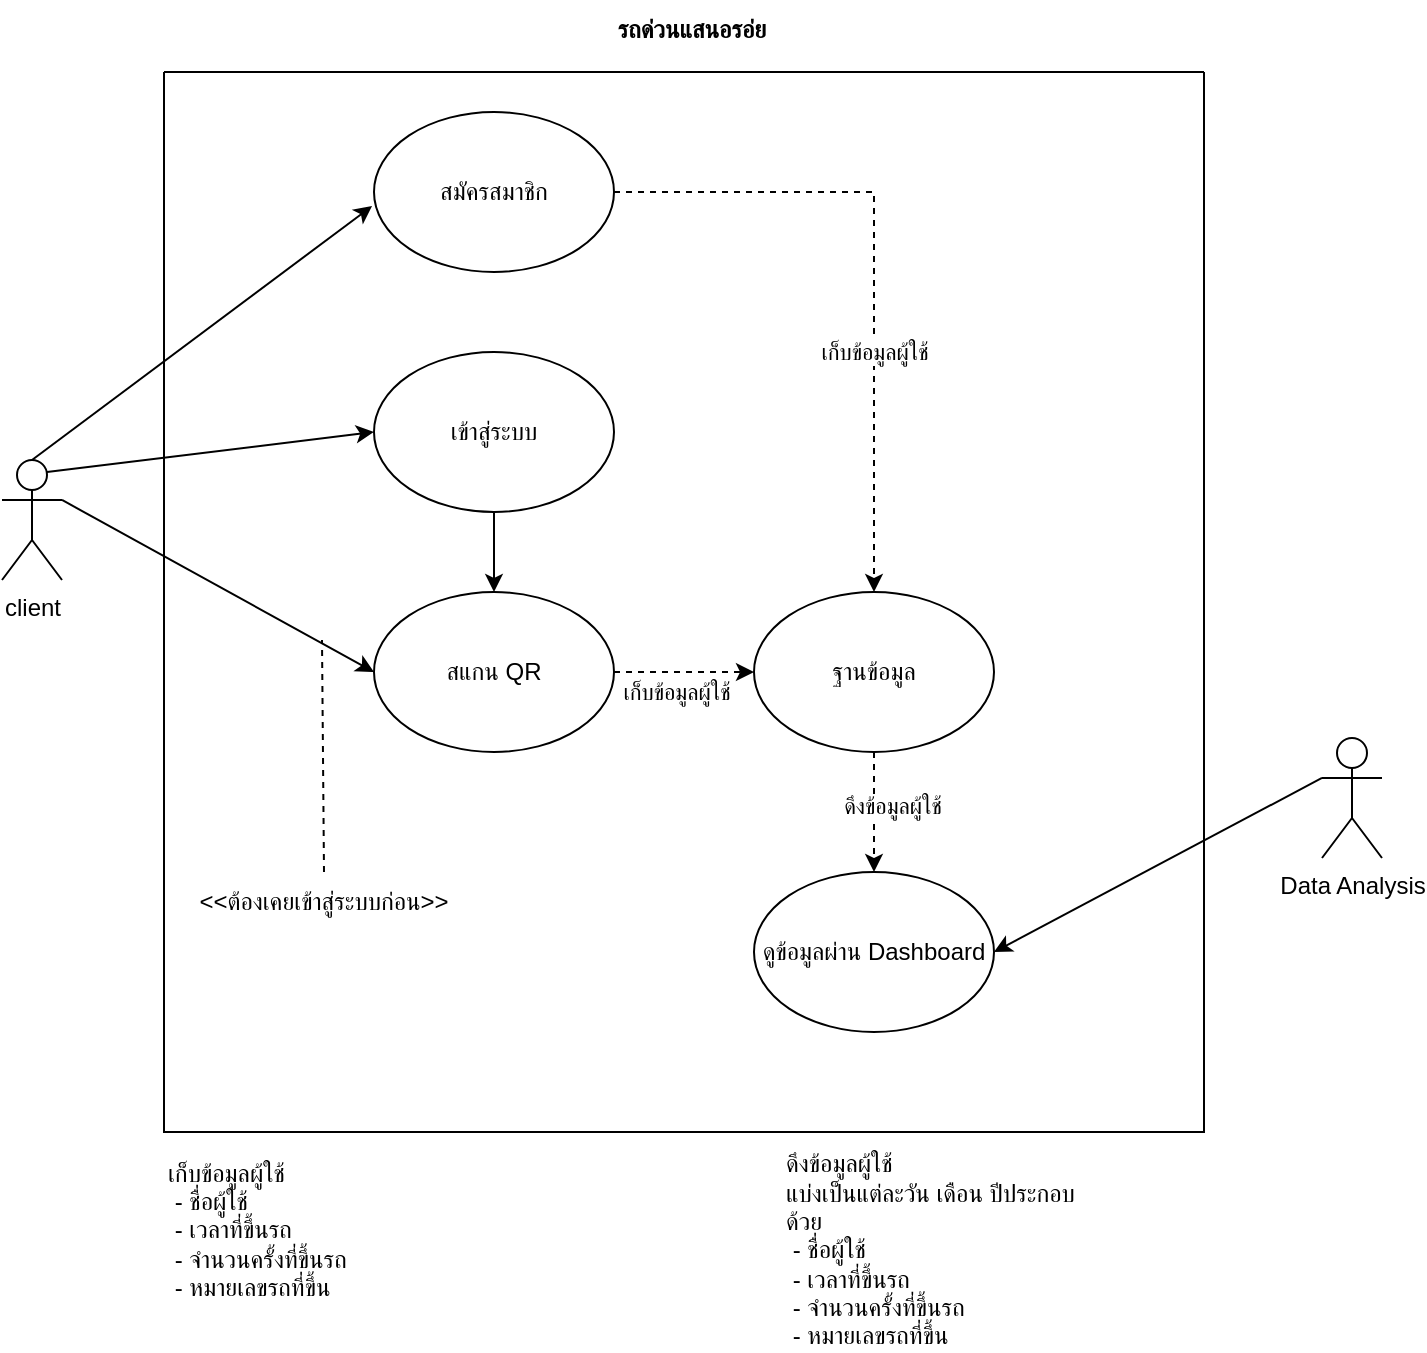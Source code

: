 <mxfile version="15.4.1" type="github">
  <diagram id="l1GQ3Wr321EwXYp8gvPB" name="Page-1">
    <mxGraphModel dx="1185" dy="662" grid="1" gridSize="10" guides="1" tooltips="1" connect="1" arrows="1" fold="1" page="1" pageScale="1" pageWidth="850" pageHeight="1100" math="0" shadow="0">
      <root>
        <mxCell id="0" />
        <mxCell id="1" parent="0" />
        <mxCell id="G8pWZpXp4zpSkY0SeKFe-1" value="" style="swimlane;startSize=0;" vertex="1" parent="1">
          <mxGeometry x="161" y="96" width="520" height="530" as="geometry" />
        </mxCell>
        <mxCell id="G8pWZpXp4zpSkY0SeKFe-21" style="edgeStyle=none;rounded=0;orthogonalLoop=1;jettySize=auto;html=1;exitX=1;exitY=0.5;exitDx=0;exitDy=0;entryX=0;entryY=0.5;entryDx=0;entryDy=0;dashed=1;" edge="1" parent="G8pWZpXp4zpSkY0SeKFe-1" source="G8pWZpXp4zpSkY0SeKFe-3" target="G8pWZpXp4zpSkY0SeKFe-10">
          <mxGeometry relative="1" as="geometry" />
        </mxCell>
        <mxCell id="G8pWZpXp4zpSkY0SeKFe-22" value="เก็บข้อมูลผู้ใช้" style="edgeLabel;html=1;align=center;verticalAlign=middle;resizable=0;points=[];" vertex="1" connectable="0" parent="G8pWZpXp4zpSkY0SeKFe-21">
          <mxGeometry x="-0.4" y="-1" relative="1" as="geometry">
            <mxPoint x="10" y="9" as="offset" />
          </mxGeometry>
        </mxCell>
        <mxCell id="G8pWZpXp4zpSkY0SeKFe-3" value="สแกน QR" style="ellipse;whiteSpace=wrap;html=1;" vertex="1" parent="G8pWZpXp4zpSkY0SeKFe-1">
          <mxGeometry x="105" y="260" width="120" height="80" as="geometry" />
        </mxCell>
        <mxCell id="G8pWZpXp4zpSkY0SeKFe-10" value="ฐานข้อมูล" style="ellipse;whiteSpace=wrap;html=1;" vertex="1" parent="G8pWZpXp4zpSkY0SeKFe-1">
          <mxGeometry x="295" y="260" width="120" height="80" as="geometry" />
        </mxCell>
        <mxCell id="G8pWZpXp4zpSkY0SeKFe-11" value="ดูข้อมูลผ่าน Dashboard" style="ellipse;whiteSpace=wrap;html=1;" vertex="1" parent="G8pWZpXp4zpSkY0SeKFe-1">
          <mxGeometry x="295" y="400" width="120" height="80" as="geometry" />
        </mxCell>
        <mxCell id="G8pWZpXp4zpSkY0SeKFe-23" style="edgeStyle=none;rounded=0;orthogonalLoop=1;jettySize=auto;html=1;exitX=0.5;exitY=1;exitDx=0;exitDy=0;entryX=0.5;entryY=0;entryDx=0;entryDy=0;dashed=1;" edge="1" parent="G8pWZpXp4zpSkY0SeKFe-1" source="G8pWZpXp4zpSkY0SeKFe-10" target="G8pWZpXp4zpSkY0SeKFe-11">
          <mxGeometry relative="1" as="geometry">
            <mxPoint x="345" y="370" as="sourcePoint" />
            <mxPoint x="445" y="370" as="targetPoint" />
          </mxGeometry>
        </mxCell>
        <mxCell id="G8pWZpXp4zpSkY0SeKFe-24" value="ดึงข้อมูลผู้ใช้" style="edgeLabel;html=1;align=center;verticalAlign=middle;resizable=0;points=[];" vertex="1" connectable="0" parent="G8pWZpXp4zpSkY0SeKFe-23">
          <mxGeometry x="-0.4" y="-1" relative="1" as="geometry">
            <mxPoint x="10" y="9" as="offset" />
          </mxGeometry>
        </mxCell>
        <mxCell id="G8pWZpXp4zpSkY0SeKFe-29" value="&amp;lt;&amp;lt;ต้องเคยเข้าสู่ระบบก่อน&amp;gt;&amp;gt;" style="text;html=1;strokeColor=none;fillColor=none;align=center;verticalAlign=middle;whiteSpace=wrap;rounded=0;" vertex="1" parent="G8pWZpXp4zpSkY0SeKFe-1">
          <mxGeometry y="400" width="160" height="30" as="geometry" />
        </mxCell>
        <mxCell id="G8pWZpXp4zpSkY0SeKFe-39" style="edgeStyle=orthogonalEdgeStyle;rounded=0;orthogonalLoop=1;jettySize=auto;html=1;exitX=1;exitY=0.5;exitDx=0;exitDy=0;entryX=0.5;entryY=0;entryDx=0;entryDy=0;endArrow=classic;endFill=1;dashed=1;" edge="1" parent="G8pWZpXp4zpSkY0SeKFe-1" source="G8pWZpXp4zpSkY0SeKFe-31" target="G8pWZpXp4zpSkY0SeKFe-10">
          <mxGeometry relative="1" as="geometry" />
        </mxCell>
        <mxCell id="G8pWZpXp4zpSkY0SeKFe-31" value="สมัครสมาชิก" style="ellipse;whiteSpace=wrap;html=1;" vertex="1" parent="G8pWZpXp4zpSkY0SeKFe-1">
          <mxGeometry x="105" y="20" width="120" height="80" as="geometry" />
        </mxCell>
        <mxCell id="G8pWZpXp4zpSkY0SeKFe-38" style="edgeStyle=none;rounded=0;orthogonalLoop=1;jettySize=auto;html=1;exitX=0.5;exitY=1;exitDx=0;exitDy=0;entryX=0.5;entryY=0;entryDx=0;entryDy=0;endArrow=classic;endFill=1;" edge="1" parent="G8pWZpXp4zpSkY0SeKFe-1" source="G8pWZpXp4zpSkY0SeKFe-34" target="G8pWZpXp4zpSkY0SeKFe-3">
          <mxGeometry relative="1" as="geometry" />
        </mxCell>
        <mxCell id="G8pWZpXp4zpSkY0SeKFe-34" value="เข้าสู่ระบบ" style="ellipse;whiteSpace=wrap;html=1;" vertex="1" parent="G8pWZpXp4zpSkY0SeKFe-1">
          <mxGeometry x="105" y="140" width="120" height="80" as="geometry" />
        </mxCell>
        <mxCell id="G8pWZpXp4zpSkY0SeKFe-40" value="เก็บข้อมูลผู้ใช้" style="edgeLabel;html=1;align=center;verticalAlign=middle;resizable=0;points=[];" vertex="1" connectable="0" parent="G8pWZpXp4zpSkY0SeKFe-1">
          <mxGeometry x="355.002" y="140" as="geometry" />
        </mxCell>
        <mxCell id="G8pWZpXp4zpSkY0SeKFe-18" style="rounded=0;orthogonalLoop=1;jettySize=auto;html=1;exitX=1;exitY=0.333;exitDx=0;exitDy=0;exitPerimeter=0;entryX=0;entryY=0.5;entryDx=0;entryDy=0;" edge="1" parent="1" source="G8pWZpXp4zpSkY0SeKFe-2" target="G8pWZpXp4zpSkY0SeKFe-3">
          <mxGeometry relative="1" as="geometry" />
        </mxCell>
        <mxCell id="G8pWZpXp4zpSkY0SeKFe-35" style="edgeStyle=none;rounded=0;orthogonalLoop=1;jettySize=auto;html=1;exitX=0.75;exitY=0.1;exitDx=0;exitDy=0;exitPerimeter=0;entryX=0;entryY=0.5;entryDx=0;entryDy=0;endArrow=classic;endFill=1;" edge="1" parent="1" source="G8pWZpXp4zpSkY0SeKFe-2" target="G8pWZpXp4zpSkY0SeKFe-34">
          <mxGeometry relative="1" as="geometry" />
        </mxCell>
        <mxCell id="G8pWZpXp4zpSkY0SeKFe-37" style="edgeStyle=none;rounded=0;orthogonalLoop=1;jettySize=auto;html=1;exitX=0.5;exitY=0;exitDx=0;exitDy=0;exitPerimeter=0;entryX=-0.008;entryY=0.588;entryDx=0;entryDy=0;entryPerimeter=0;endArrow=classic;endFill=1;" edge="1" parent="1" source="G8pWZpXp4zpSkY0SeKFe-2" target="G8pWZpXp4zpSkY0SeKFe-31">
          <mxGeometry relative="1" as="geometry" />
        </mxCell>
        <mxCell id="G8pWZpXp4zpSkY0SeKFe-2" value="client" style="shape=umlActor;verticalLabelPosition=bottom;verticalAlign=top;html=1;outlineConnect=0;" vertex="1" parent="1">
          <mxGeometry x="80" y="290" width="30" height="60" as="geometry" />
        </mxCell>
        <mxCell id="G8pWZpXp4zpSkY0SeKFe-20" style="edgeStyle=none;rounded=0;orthogonalLoop=1;jettySize=auto;html=1;exitX=0;exitY=0.333;exitDx=0;exitDy=0;exitPerimeter=0;entryX=1;entryY=0.5;entryDx=0;entryDy=0;" edge="1" parent="1" source="G8pWZpXp4zpSkY0SeKFe-16" target="G8pWZpXp4zpSkY0SeKFe-11">
          <mxGeometry relative="1" as="geometry" />
        </mxCell>
        <mxCell id="G8pWZpXp4zpSkY0SeKFe-16" value="Data Analysis" style="shape=umlActor;verticalLabelPosition=bottom;verticalAlign=top;html=1;outlineConnect=0;" vertex="1" parent="1">
          <mxGeometry x="740" y="429" width="30" height="60" as="geometry" />
        </mxCell>
        <mxCell id="G8pWZpXp4zpSkY0SeKFe-26" value="เก็บข้อมูลผู้ใช้&lt;br&gt;&lt;span style=&quot;white-space: pre&quot;&gt;	&lt;/span&gt;- ชื่อผู้ใช้&lt;br&gt;&lt;span style=&quot;white-space: pre&quot;&gt;	&lt;/span&gt;- เวลาที่ขึ้นรถ&lt;br&gt;&lt;span style=&quot;white-space: pre&quot;&gt;	&lt;/span&gt;- จำนวนครั้งที่ขึ้นรถ&lt;br&gt;&lt;span style=&quot;white-space: pre&quot;&gt;	&lt;/span&gt;- หมายเลขรถที่ขึ้น" style="text;html=1;strokeColor=none;fillColor=none;align=left;verticalAlign=middle;whiteSpace=wrap;rounded=0;" vertex="1" parent="1">
          <mxGeometry x="161" y="660" width="150" height="30" as="geometry" />
        </mxCell>
        <mxCell id="G8pWZpXp4zpSkY0SeKFe-27" value="ดึงข้อมูลผู้ใช้&lt;br&gt;แบ่งเป็นแต่ละวัน เดือน ปีประกอบด้วย&lt;br&gt;&lt;span&gt;	&lt;/span&gt;&lt;span style=&quot;white-space: pre&quot;&gt;	&lt;/span&gt;- ชื่อผู้ใช้&lt;br&gt;&lt;span&gt;	&lt;/span&gt;&lt;span style=&quot;white-space: pre&quot;&gt;	&lt;/span&gt;- เวลาที่ขึ้นรถ&lt;br&gt;&lt;span&gt;	&lt;/span&gt;&lt;span style=&quot;white-space: pre&quot;&gt;	&lt;/span&gt;- จำนวนครั้งที่ขึ้นรถ&lt;br&gt;&lt;span style=&quot;white-space: pre&quot;&gt;	&lt;/span&gt;- หมายเลขรถที่ขึ้น&lt;br&gt;&lt;span&gt;	&lt;/span&gt;" style="text;html=1;strokeColor=none;fillColor=none;align=left;verticalAlign=middle;whiteSpace=wrap;rounded=0;" vertex="1" parent="1">
          <mxGeometry x="470" y="670" width="150" height="30" as="geometry" />
        </mxCell>
        <mxCell id="G8pWZpXp4zpSkY0SeKFe-30" style="edgeStyle=none;rounded=0;orthogonalLoop=1;jettySize=auto;html=1;exitX=0.5;exitY=0;exitDx=0;exitDy=0;dashed=1;endArrow=none;endFill=0;" edge="1" parent="1" source="G8pWZpXp4zpSkY0SeKFe-29">
          <mxGeometry relative="1" as="geometry">
            <mxPoint x="240" y="380" as="targetPoint" />
            <mxPoint x="240" y="410" as="sourcePoint" />
          </mxGeometry>
        </mxCell>
        <mxCell id="G8pWZpXp4zpSkY0SeKFe-41" value="&lt;b&gt;รถด่วนแสนอรอ่ย&lt;/b&gt;" style="text;html=1;strokeColor=none;fillColor=none;align=center;verticalAlign=middle;whiteSpace=wrap;rounded=0;" vertex="1" parent="1">
          <mxGeometry x="365" y="60" width="120" height="30" as="geometry" />
        </mxCell>
      </root>
    </mxGraphModel>
  </diagram>
</mxfile>
